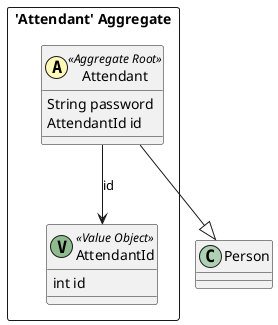 @startuml

skinparam componentStyle uml2

package "'Attendant' Aggregate" <<Rectangle>> {
	class Attendant <<(A,#fffab8) Aggregate Root>> {
		String password
		AttendantId id
	}
	class AttendantId <<(V,DarkSeaGreen) Value Object>> {
		int id
	}
}
Attendant --> AttendantId : id
Attendant --|> Person


@enduml
